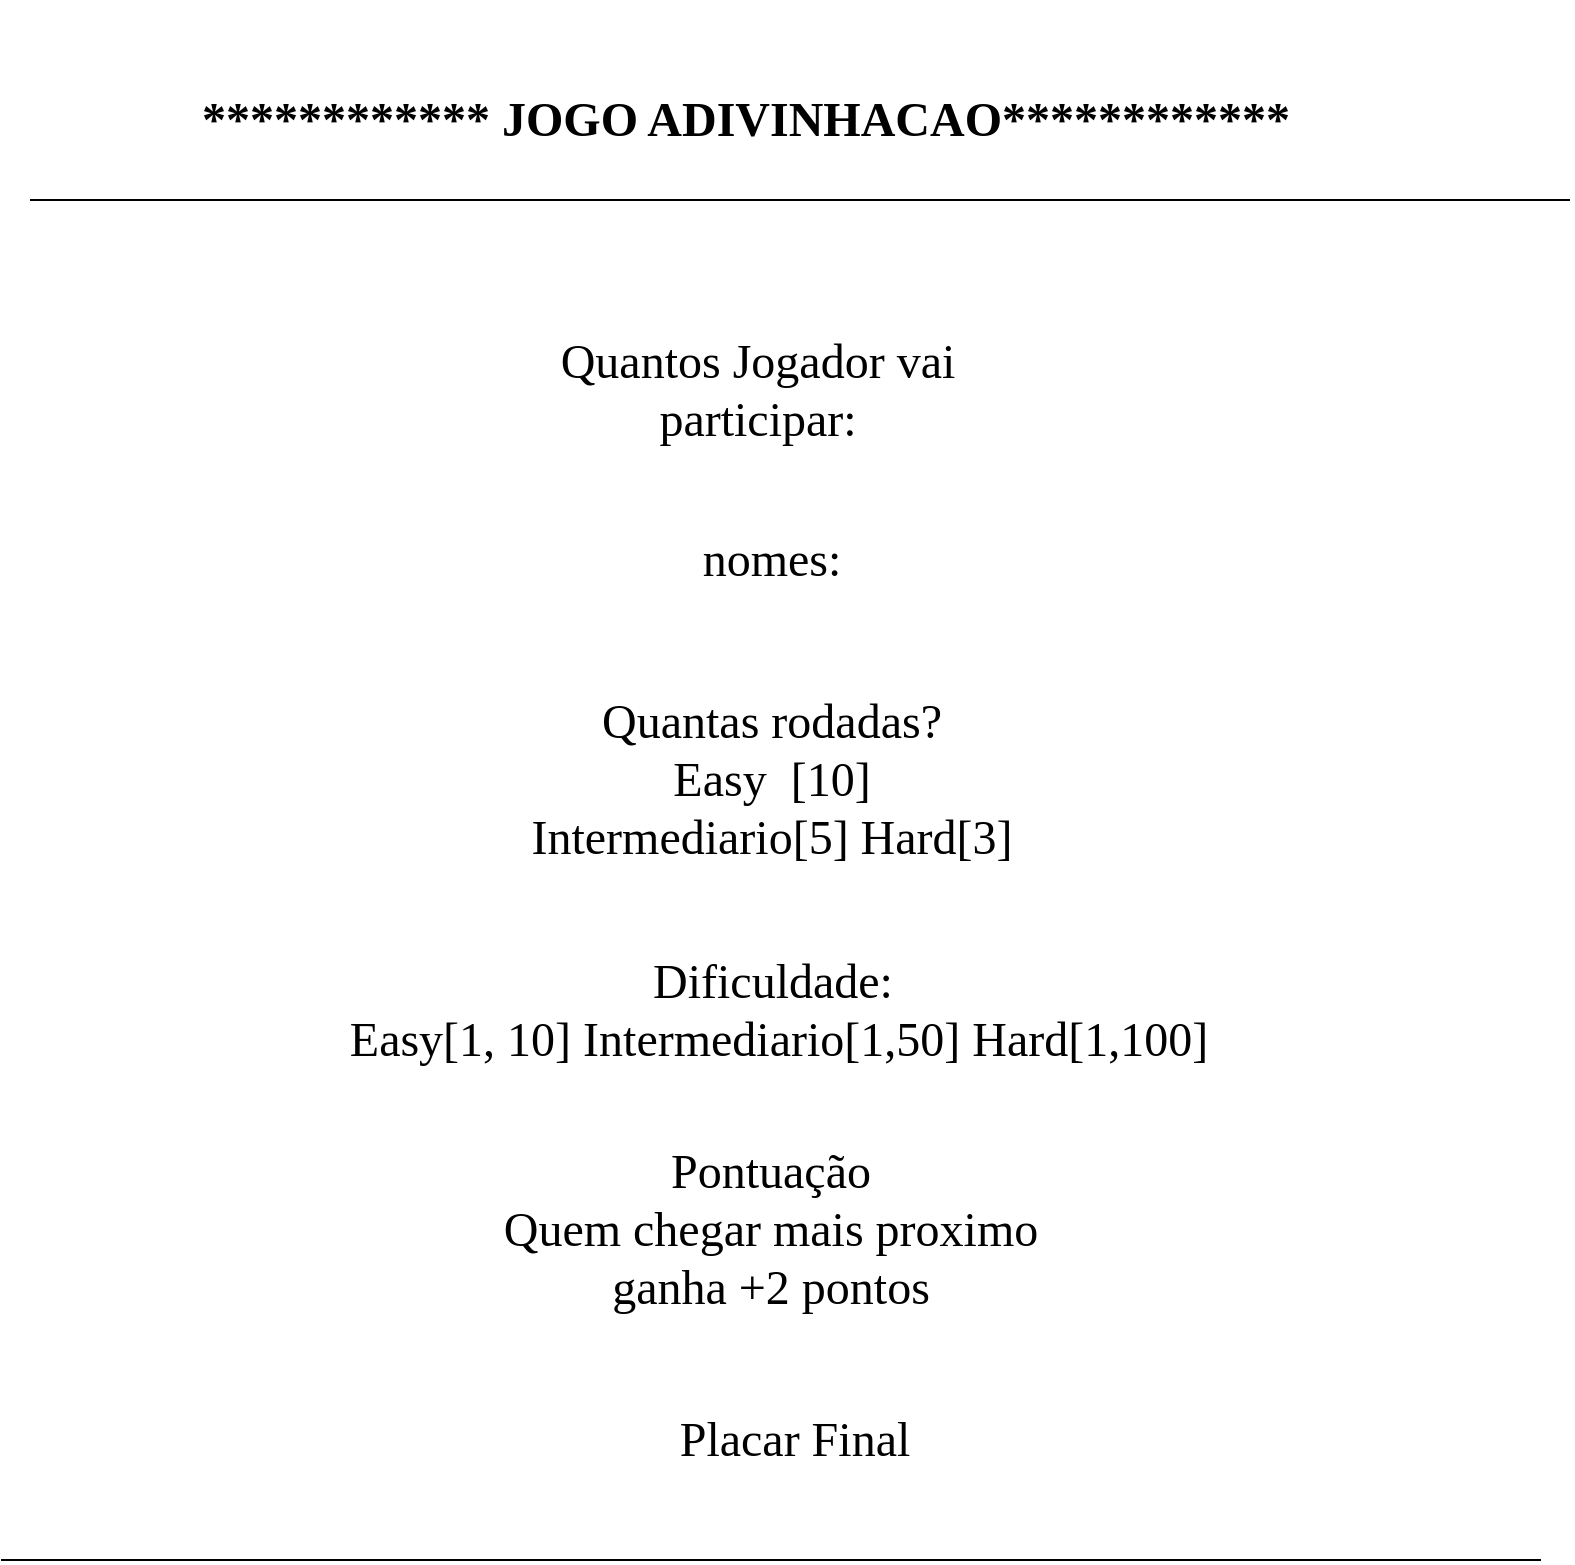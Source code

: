 <mxfile version="20.2.7" type="device"><diagram id="jyQyUj2jx1ojsDHAMfJD" name="Jogo"><mxGraphModel dx="1790" dy="956" grid="1" gridSize="10" guides="1" tooltips="1" connect="1" arrows="1" fold="1" page="1" pageScale="1" pageWidth="827" pageHeight="1169" math="0" shadow="0"><root><mxCell id="0"/><mxCell id="1" parent="0"/><mxCell id="aLshmbks8QCcZToQSd3X-2" value="&lt;font style=&quot;font-size: 24px;&quot; face=&quot;Comic Sans MS&quot;&gt;************ JOGO ADIVINHACAO************&lt;/font&gt;" style="text;html=1;strokeColor=none;fillColor=none;align=center;verticalAlign=middle;whiteSpace=wrap;rounded=0;fontStyle=1" vertex="1" parent="1"><mxGeometry x="90" y="20" width="600" height="120" as="geometry"/></mxCell><mxCell id="aLshmbks8QCcZToQSd3X-6" value="" style="endArrow=none;html=1;rounded=0;fontFamily=Comic Sans MS;fontSize=24;" edge="1" parent="1"><mxGeometry width="50" height="50" relative="1" as="geometry"><mxPoint x="32" y="120" as="sourcePoint"/><mxPoint x="802" y="120" as="targetPoint"/></mxGeometry></mxCell><mxCell id="aLshmbks8QCcZToQSd3X-7" value="Quantos Jogador vai participar:" style="text;html=1;strokeColor=none;fillColor=none;align=center;verticalAlign=middle;whiteSpace=wrap;rounded=0;fontFamily=Comic Sans MS;fontSize=24;" vertex="1" parent="1"><mxGeometry x="260.5" y="150" width="270" height="130" as="geometry"/></mxCell><mxCell id="aLshmbks8QCcZToQSd3X-8" value="Quantas rodadas?&lt;br&gt;&lt;span style=&quot;&quot;&gt;Easy&amp;nbsp; [10]&lt;br&gt;Intermediario[5] Hard[3]&lt;/span&gt;" style="text;html=1;strokeColor=none;fillColor=none;align=center;verticalAlign=middle;whiteSpace=wrap;rounded=0;fontFamily=Comic Sans MS;fontSize=24;" vertex="1" parent="1"><mxGeometry x="274.5" y="340" width="256" height="140" as="geometry"/></mxCell><mxCell id="aLshmbks8QCcZToQSd3X-9" value="nomes:" style="text;html=1;strokeColor=none;fillColor=none;align=center;verticalAlign=middle;whiteSpace=wrap;rounded=0;fontFamily=Comic Sans MS;fontSize=24;" vertex="1" parent="1"><mxGeometry x="302.5" y="270" width="200" height="60" as="geometry"/></mxCell><mxCell id="aLshmbks8QCcZToQSd3X-10" value="Dificuldade:&lt;br&gt;&amp;nbsp;Easy[1, 10] Intermediario[1,50] Hard[1,100]" style="text;html=1;align=center;verticalAlign=middle;resizable=0;points=[];autosize=1;strokeColor=none;fillColor=none;fontSize=24;fontFamily=Comic Sans MS;" vertex="1" parent="1"><mxGeometry x="142.5" y="490" width="520" height="70" as="geometry"/></mxCell><mxCell id="aLshmbks8QCcZToQSd3X-11" value="Pontuação&lt;br&gt;Quem chegar mais proximo ganha +2 pontos&lt;br&gt;" style="text;html=1;strokeColor=none;fillColor=none;align=center;verticalAlign=middle;whiteSpace=wrap;rounded=0;fontFamily=Comic Sans MS;fontSize=24;" vertex="1" parent="1"><mxGeometry x="260" y="570" width="285" height="130" as="geometry"/></mxCell><mxCell id="aLshmbks8QCcZToQSd3X-13" value="Placar Final" style="text;html=1;align=center;verticalAlign=middle;resizable=0;points=[];autosize=1;strokeColor=none;fillColor=none;fontSize=24;fontFamily=Comic Sans MS;" vertex="1" parent="1"><mxGeometry x="339" y="720" width="150" height="40" as="geometry"/></mxCell><mxCell id="aLshmbks8QCcZToQSd3X-14" value="" style="endArrow=none;html=1;rounded=0;fontFamily=Comic Sans MS;fontSize=24;" edge="1" parent="1"><mxGeometry width="50" height="50" relative="1" as="geometry"><mxPoint x="17.5" y="800" as="sourcePoint"/><mxPoint x="787.5" y="800" as="targetPoint"/></mxGeometry></mxCell></root></mxGraphModel></diagram></mxfile>